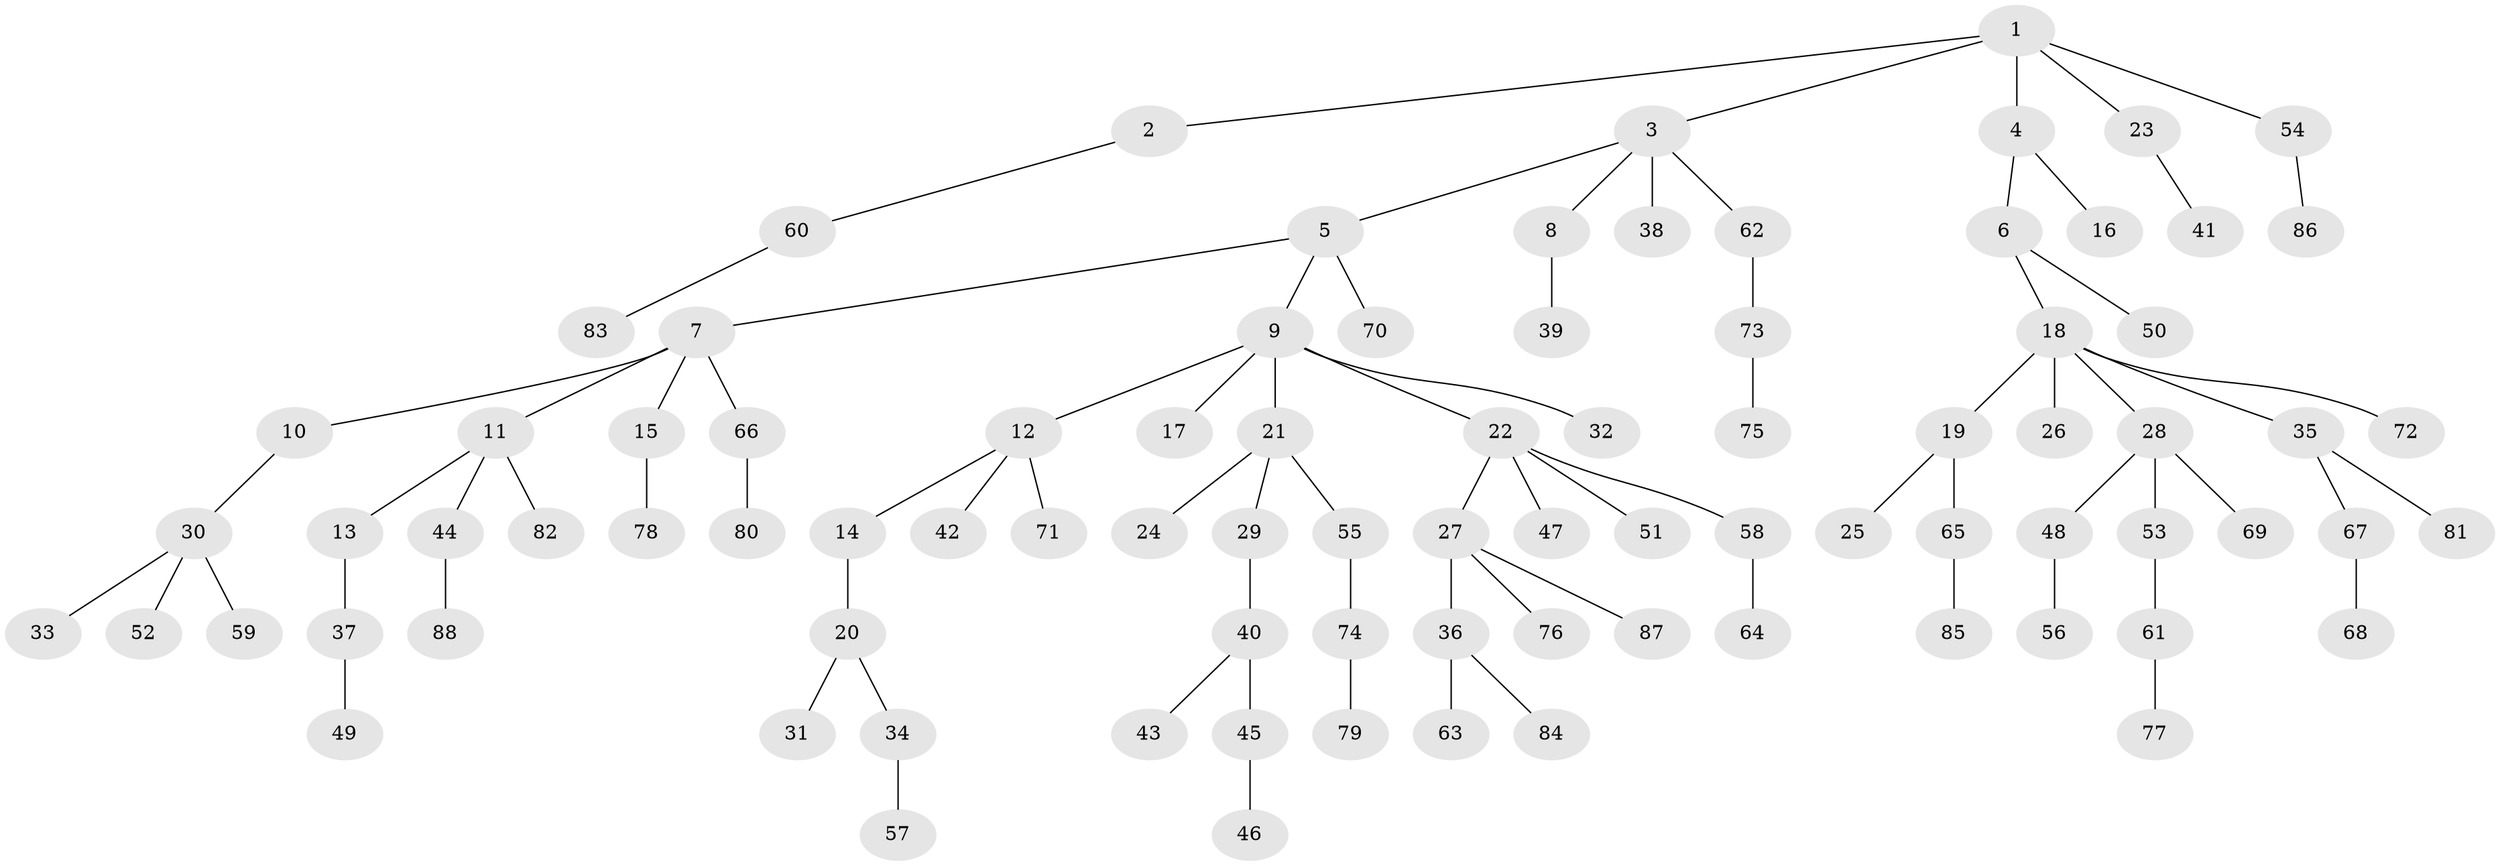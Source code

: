 // coarse degree distribution, {4: 0.10714285714285714, 3: 0.10714285714285714, 2: 0.21428571428571427, 6: 0.03571428571428571, 1: 0.5357142857142857}
// Generated by graph-tools (version 1.1) at 2025/51/03/04/25 22:51:48]
// undirected, 88 vertices, 87 edges
graph export_dot {
  node [color=gray90,style=filled];
  1;
  2;
  3;
  4;
  5;
  6;
  7;
  8;
  9;
  10;
  11;
  12;
  13;
  14;
  15;
  16;
  17;
  18;
  19;
  20;
  21;
  22;
  23;
  24;
  25;
  26;
  27;
  28;
  29;
  30;
  31;
  32;
  33;
  34;
  35;
  36;
  37;
  38;
  39;
  40;
  41;
  42;
  43;
  44;
  45;
  46;
  47;
  48;
  49;
  50;
  51;
  52;
  53;
  54;
  55;
  56;
  57;
  58;
  59;
  60;
  61;
  62;
  63;
  64;
  65;
  66;
  67;
  68;
  69;
  70;
  71;
  72;
  73;
  74;
  75;
  76;
  77;
  78;
  79;
  80;
  81;
  82;
  83;
  84;
  85;
  86;
  87;
  88;
  1 -- 2;
  1 -- 3;
  1 -- 4;
  1 -- 23;
  1 -- 54;
  2 -- 60;
  3 -- 5;
  3 -- 8;
  3 -- 38;
  3 -- 62;
  4 -- 6;
  4 -- 16;
  5 -- 7;
  5 -- 9;
  5 -- 70;
  6 -- 18;
  6 -- 50;
  7 -- 10;
  7 -- 11;
  7 -- 15;
  7 -- 66;
  8 -- 39;
  9 -- 12;
  9 -- 17;
  9 -- 21;
  9 -- 22;
  9 -- 32;
  10 -- 30;
  11 -- 13;
  11 -- 44;
  11 -- 82;
  12 -- 14;
  12 -- 42;
  12 -- 71;
  13 -- 37;
  14 -- 20;
  15 -- 78;
  18 -- 19;
  18 -- 26;
  18 -- 28;
  18 -- 35;
  18 -- 72;
  19 -- 25;
  19 -- 65;
  20 -- 31;
  20 -- 34;
  21 -- 24;
  21 -- 29;
  21 -- 55;
  22 -- 27;
  22 -- 47;
  22 -- 51;
  22 -- 58;
  23 -- 41;
  27 -- 36;
  27 -- 76;
  27 -- 87;
  28 -- 48;
  28 -- 53;
  28 -- 69;
  29 -- 40;
  30 -- 33;
  30 -- 52;
  30 -- 59;
  34 -- 57;
  35 -- 67;
  35 -- 81;
  36 -- 63;
  36 -- 84;
  37 -- 49;
  40 -- 43;
  40 -- 45;
  44 -- 88;
  45 -- 46;
  48 -- 56;
  53 -- 61;
  54 -- 86;
  55 -- 74;
  58 -- 64;
  60 -- 83;
  61 -- 77;
  62 -- 73;
  65 -- 85;
  66 -- 80;
  67 -- 68;
  73 -- 75;
  74 -- 79;
}
